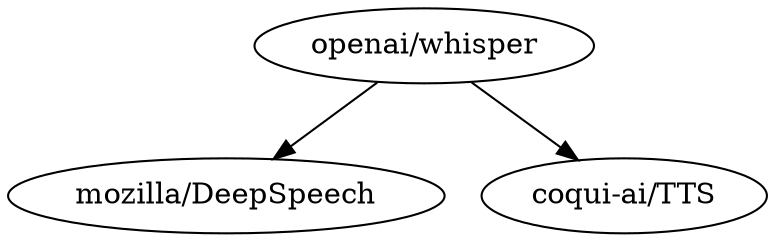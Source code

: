 digraph G {
  "openai/whisper" [l="0,0"];
  "mozilla/DeepSpeech" [l="0,5"];
  "coqui-ai/TTS" [l="5,0"];

  "openai/whisper" -> "mozilla/DeepSpeech";
  "openai/whisper" -> "coqui-ai/TTS";
}

